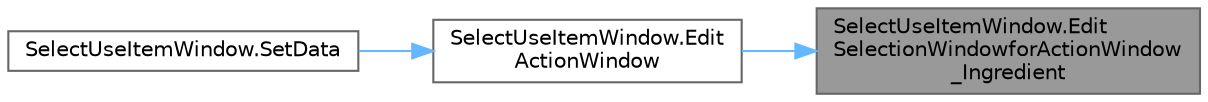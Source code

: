 digraph "SelectUseItemWindow.EditSelectionWindowforActionWindow_Ingredient"
{
 // LATEX_PDF_SIZE
  bgcolor="transparent";
  edge [fontname=Helvetica,fontsize=10,labelfontname=Helvetica,labelfontsize=10];
  node [fontname=Helvetica,fontsize=10,shape=box,height=0.2,width=0.4];
  rankdir="RL";
  Node1 [id="Node000001",label="SelectUseItemWindow.Edit\lSelectionWindowforActionWindow\l_Ingredient",height=0.2,width=0.4,color="gray40", fillcolor="grey60", style="filled", fontcolor="black",tooltip=" "];
  Node1 -> Node2 [id="edge3_Node000001_Node000002",dir="back",color="steelblue1",style="solid",tooltip=" "];
  Node2 [id="Node000002",label="SelectUseItemWindow.Edit\lActionWindow",height=0.2,width=0.4,color="grey40", fillcolor="white", style="filled",URL="$class_select_use_item_window.html#a0d00a50685f9f860695bc069eed93355",tooltip="// 選択ウィンドウ(アクションアイテムウィンドウ版)作成"];
  Node2 -> Node3 [id="edge4_Node000002_Node000003",dir="back",color="steelblue1",style="solid",tooltip=" "];
  Node3 [id="Node000003",label="SelectUseItemWindow.SetData",height=0.2,width=0.4,color="grey40", fillcolor="white", style="filled",URL="$class_select_use_item_window.html#ad518a1a292ad9373c49e04a3560f0cb2",tooltip=" "];
}

